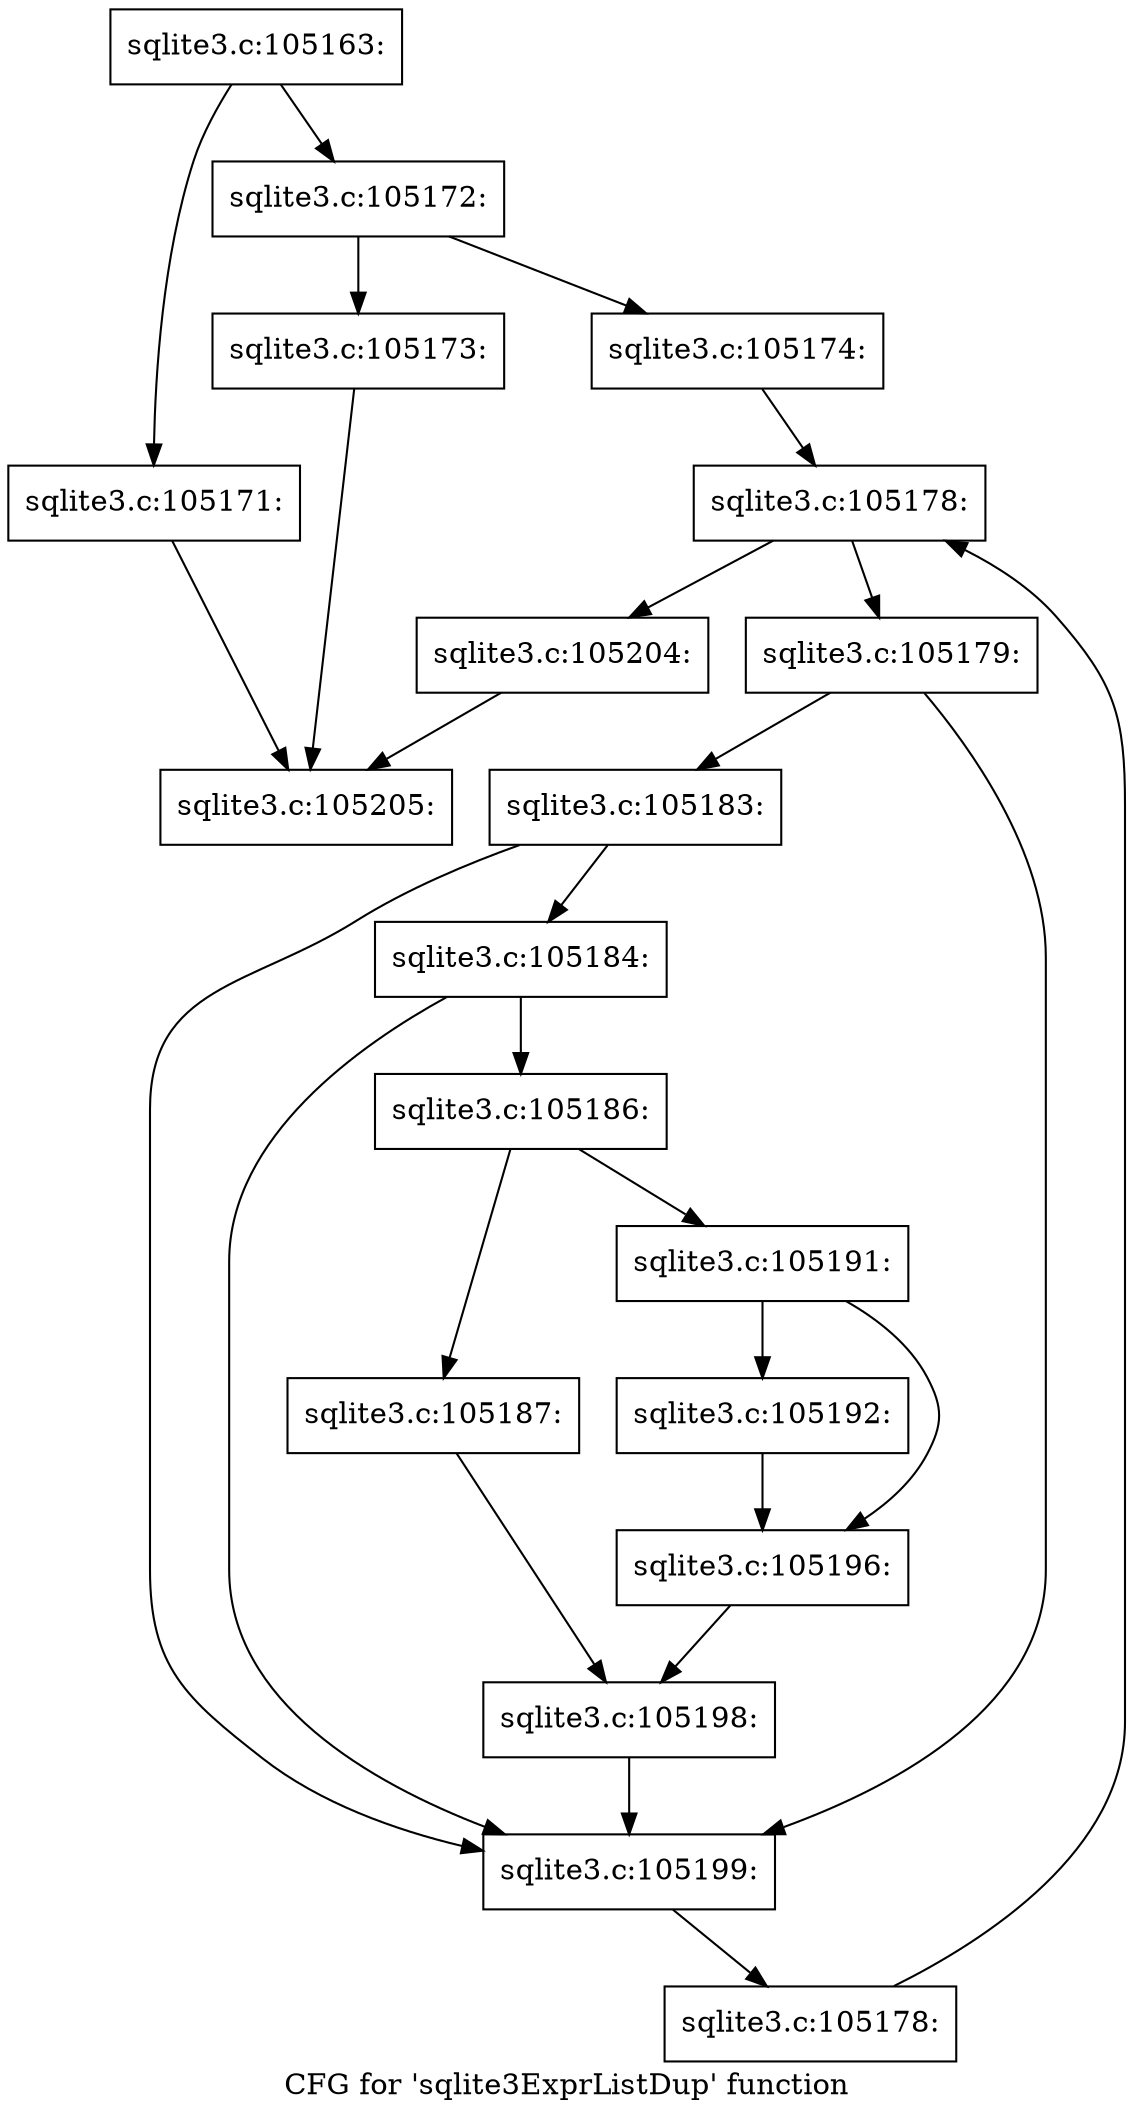 digraph "CFG for 'sqlite3ExprListDup' function" {
	label="CFG for 'sqlite3ExprListDup' function";

	Node0x55c0f8c8a810 [shape=record,label="{sqlite3.c:105163:}"];
	Node0x55c0f8c8a810 -> Node0x55c0f8cb8b50;
	Node0x55c0f8c8a810 -> Node0x55c0f8cb8ba0;
	Node0x55c0f8cb8b50 [shape=record,label="{sqlite3.c:105171:}"];
	Node0x55c0f8cb8b50 -> Node0x55c0f7334bc0;
	Node0x55c0f8cb8ba0 [shape=record,label="{sqlite3.c:105172:}"];
	Node0x55c0f8cb8ba0 -> Node0x55c0f8cb9660;
	Node0x55c0f8cb8ba0 -> Node0x55c0f8cb96b0;
	Node0x55c0f8cb9660 [shape=record,label="{sqlite3.c:105173:}"];
	Node0x55c0f8cb9660 -> Node0x55c0f7334bc0;
	Node0x55c0f8cb96b0 [shape=record,label="{sqlite3.c:105174:}"];
	Node0x55c0f8cb96b0 -> Node0x55c0f8cbabd0;
	Node0x55c0f8cbabd0 [shape=record,label="{sqlite3.c:105178:}"];
	Node0x55c0f8cbabd0 -> Node0x55c0f8cbadf0;
	Node0x55c0f8cbabd0 -> Node0x55c0f8cbaa20;
	Node0x55c0f8cbadf0 [shape=record,label="{sqlite3.c:105179:}"];
	Node0x55c0f8cbadf0 -> Node0x55c0f8cbc230;
	Node0x55c0f8cbadf0 -> Node0x55c0f8cbc160;
	Node0x55c0f8cbc230 [shape=record,label="{sqlite3.c:105183:}"];
	Node0x55c0f8cbc230 -> Node0x55c0f8cbc1b0;
	Node0x55c0f8cbc230 -> Node0x55c0f8cbc160;
	Node0x55c0f8cbc1b0 [shape=record,label="{sqlite3.c:105184:}"];
	Node0x55c0f8cbc1b0 -> Node0x55c0f8cbc110;
	Node0x55c0f8cbc1b0 -> Node0x55c0f8cbc160;
	Node0x55c0f8cbc110 [shape=record,label="{sqlite3.c:105186:}"];
	Node0x55c0f8cbc110 -> Node0x55c0f8cbcee0;
	Node0x55c0f8cbc110 -> Node0x55c0f8cbcf80;
	Node0x55c0f8cbcee0 [shape=record,label="{sqlite3.c:105187:}"];
	Node0x55c0f8cbcee0 -> Node0x55c0f8cbcf30;
	Node0x55c0f8cbcf80 [shape=record,label="{sqlite3.c:105191:}"];
	Node0x55c0f8cbcf80 -> Node0x55c0f8cbdf20;
	Node0x55c0f8cbcf80 -> Node0x55c0f8cbdf70;
	Node0x55c0f8cbdf20 [shape=record,label="{sqlite3.c:105192:}"];
	Node0x55c0f8cbdf20 -> Node0x55c0f8cbdf70;
	Node0x55c0f8cbdf70 [shape=record,label="{sqlite3.c:105196:}"];
	Node0x55c0f8cbdf70 -> Node0x55c0f8cbcf30;
	Node0x55c0f8cbcf30 [shape=record,label="{sqlite3.c:105198:}"];
	Node0x55c0f8cbcf30 -> Node0x55c0f8cbc160;
	Node0x55c0f8cbc160 [shape=record,label="{sqlite3.c:105199:}"];
	Node0x55c0f8cbc160 -> Node0x55c0f8cbad60;
	Node0x55c0f8cbad60 [shape=record,label="{sqlite3.c:105178:}"];
	Node0x55c0f8cbad60 -> Node0x55c0f8cbabd0;
	Node0x55c0f8cbaa20 [shape=record,label="{sqlite3.c:105204:}"];
	Node0x55c0f8cbaa20 -> Node0x55c0f7334bc0;
	Node0x55c0f7334bc0 [shape=record,label="{sqlite3.c:105205:}"];
}
